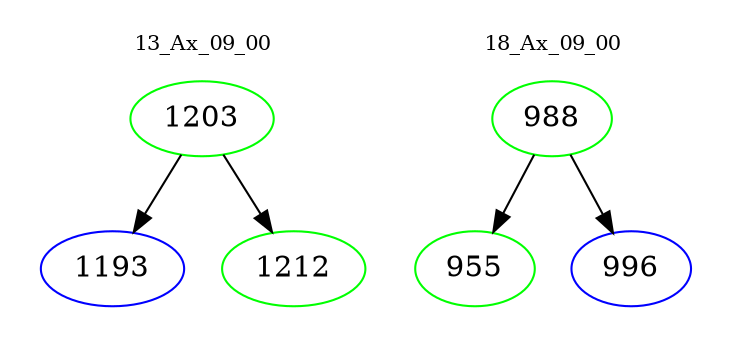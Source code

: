 digraph{
subgraph cluster_0 {
color = white
label = "13_Ax_09_00";
fontsize=10;
T0_1203 [label="1203", color="green"]
T0_1203 -> T0_1193 [color="black"]
T0_1193 [label="1193", color="blue"]
T0_1203 -> T0_1212 [color="black"]
T0_1212 [label="1212", color="green"]
}
subgraph cluster_1 {
color = white
label = "18_Ax_09_00";
fontsize=10;
T1_988 [label="988", color="green"]
T1_988 -> T1_955 [color="black"]
T1_955 [label="955", color="green"]
T1_988 -> T1_996 [color="black"]
T1_996 [label="996", color="blue"]
}
}
